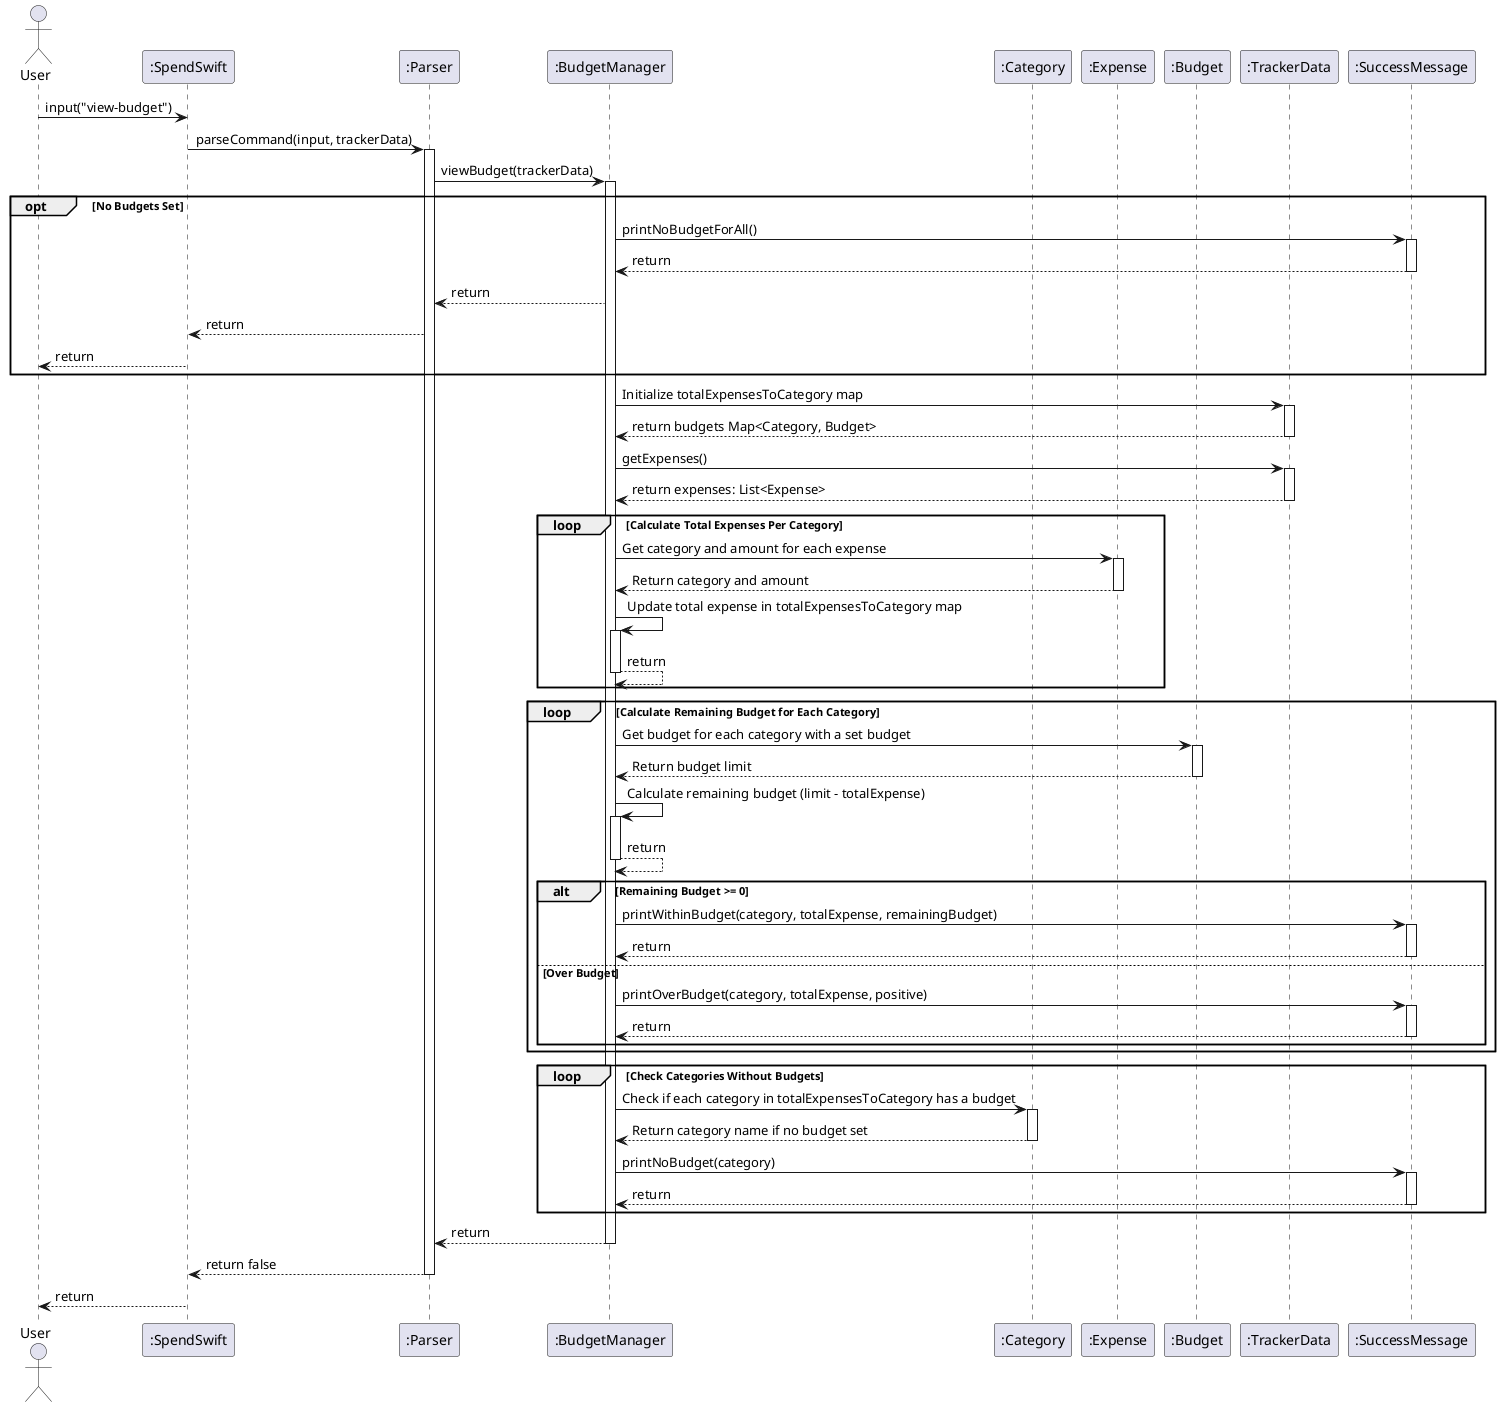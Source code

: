 @startuml

actor User
participant ":SpendSwift" as SpendSwift
participant ":Parser" as Parser
participant ":BudgetManager" as BudgetManager
participant ":Category" as Category
participant ":Expense" as Expense
participant ":Budget" as Budget
participant ":TrackerData" as TrackerData
participant ":SuccessMessage" as SuccessMessage

User -> SpendSwift : input("view-budget")
SpendSwift -> Parser : parseCommand(input, trackerData)

activate Parser
Parser -> BudgetManager : viewBudget(trackerData)
activate BudgetManager

opt No Budgets Set
    BudgetManager -> SuccessMessage : printNoBudgetForAll()
    activate SuccessMessage
    SuccessMessage --> BudgetManager : return
    deactivate SuccessMessage
    BudgetManager --> Parser : return
    Parser --> SpendSwift : return
    SpendSwift --> User : return
end

    BudgetManager -> TrackerData : Initialize totalExpensesToCategory map
    activate TrackerData
    TrackerData --> BudgetManager : return budgets Map<Category, Budget>
    deactivate TrackerData

    BudgetManager -> TrackerData : getExpenses()
    activate TrackerData
    TrackerData --> BudgetManager : return expenses: List<Expense>
    deactivate TrackerData

    loop Calculate Total Expenses Per Category
        BudgetManager -> Expense : Get category and amount for each expense
        activate Expense
        Expense --> BudgetManager : Return category and amount
        deactivate Expense

        BudgetManager -> BudgetManager : Update total expense in totalExpensesToCategory map
        activate BudgetManager
            BudgetManager --> BudgetManager : return
        deactivate BudgetManager
    end

    loop Calculate Remaining Budget for Each Category
        BudgetManager -> Budget : Get budget for each category with a set budget
        activate Budget
        Budget --> BudgetManager : Return budget limit
        deactivate Budget

        BudgetManager -> BudgetManager : Calculate remaining budget (limit - totalExpense)
        activate BudgetManager
        BudgetManager --> BudgetManager : return
        deactivate BudgetManager

        alt Remaining Budget >= 0
            BudgetManager -> SuccessMessage : printWithinBudget(category, totalExpense, remainingBudget)
            activate SuccessMessage
            SuccessMessage --> BudgetManager : return
            deactivate SuccessMessage
        else Over Budget
            BudgetManager -> SuccessMessage : printOverBudget(category, totalExpense, positive)
            activate SuccessMessage
            SuccessMessage --> BudgetManager : return
            deactivate SuccessMessage
        end
    end

    loop Check Categories Without Budgets
        BudgetManager -> Category : Check if each category in totalExpensesToCategory has a budget
        activate Category
        Category --> BudgetManager : Return category name if no budget set
        deactivate Category

        BudgetManager -> SuccessMessage : printNoBudget(category)
        activate SuccessMessage
        SuccessMessage --> BudgetManager : return
        deactivate SuccessMessage
    end
BudgetManager --> Parser : return
deactivate BudgetManager
Parser --> SpendSwift : return false
deactivate Parser
SpendSwift --> User : return
deactivate SpendSwift
@enduml

